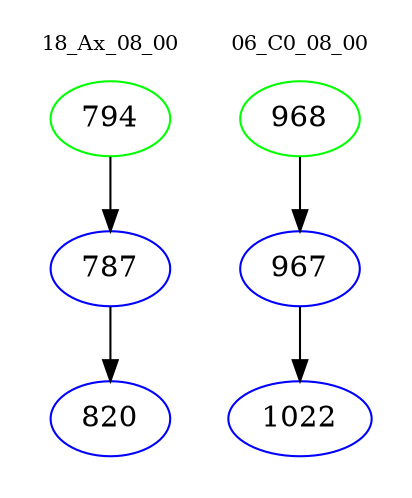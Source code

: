 digraph{
subgraph cluster_0 {
color = white
label = "18_Ax_08_00";
fontsize=10;
T0_794 [label="794", color="green"]
T0_794 -> T0_787 [color="black"]
T0_787 [label="787", color="blue"]
T0_787 -> T0_820 [color="black"]
T0_820 [label="820", color="blue"]
}
subgraph cluster_1 {
color = white
label = "06_C0_08_00";
fontsize=10;
T1_968 [label="968", color="green"]
T1_968 -> T1_967 [color="black"]
T1_967 [label="967", color="blue"]
T1_967 -> T1_1022 [color="black"]
T1_1022 [label="1022", color="blue"]
}
}
